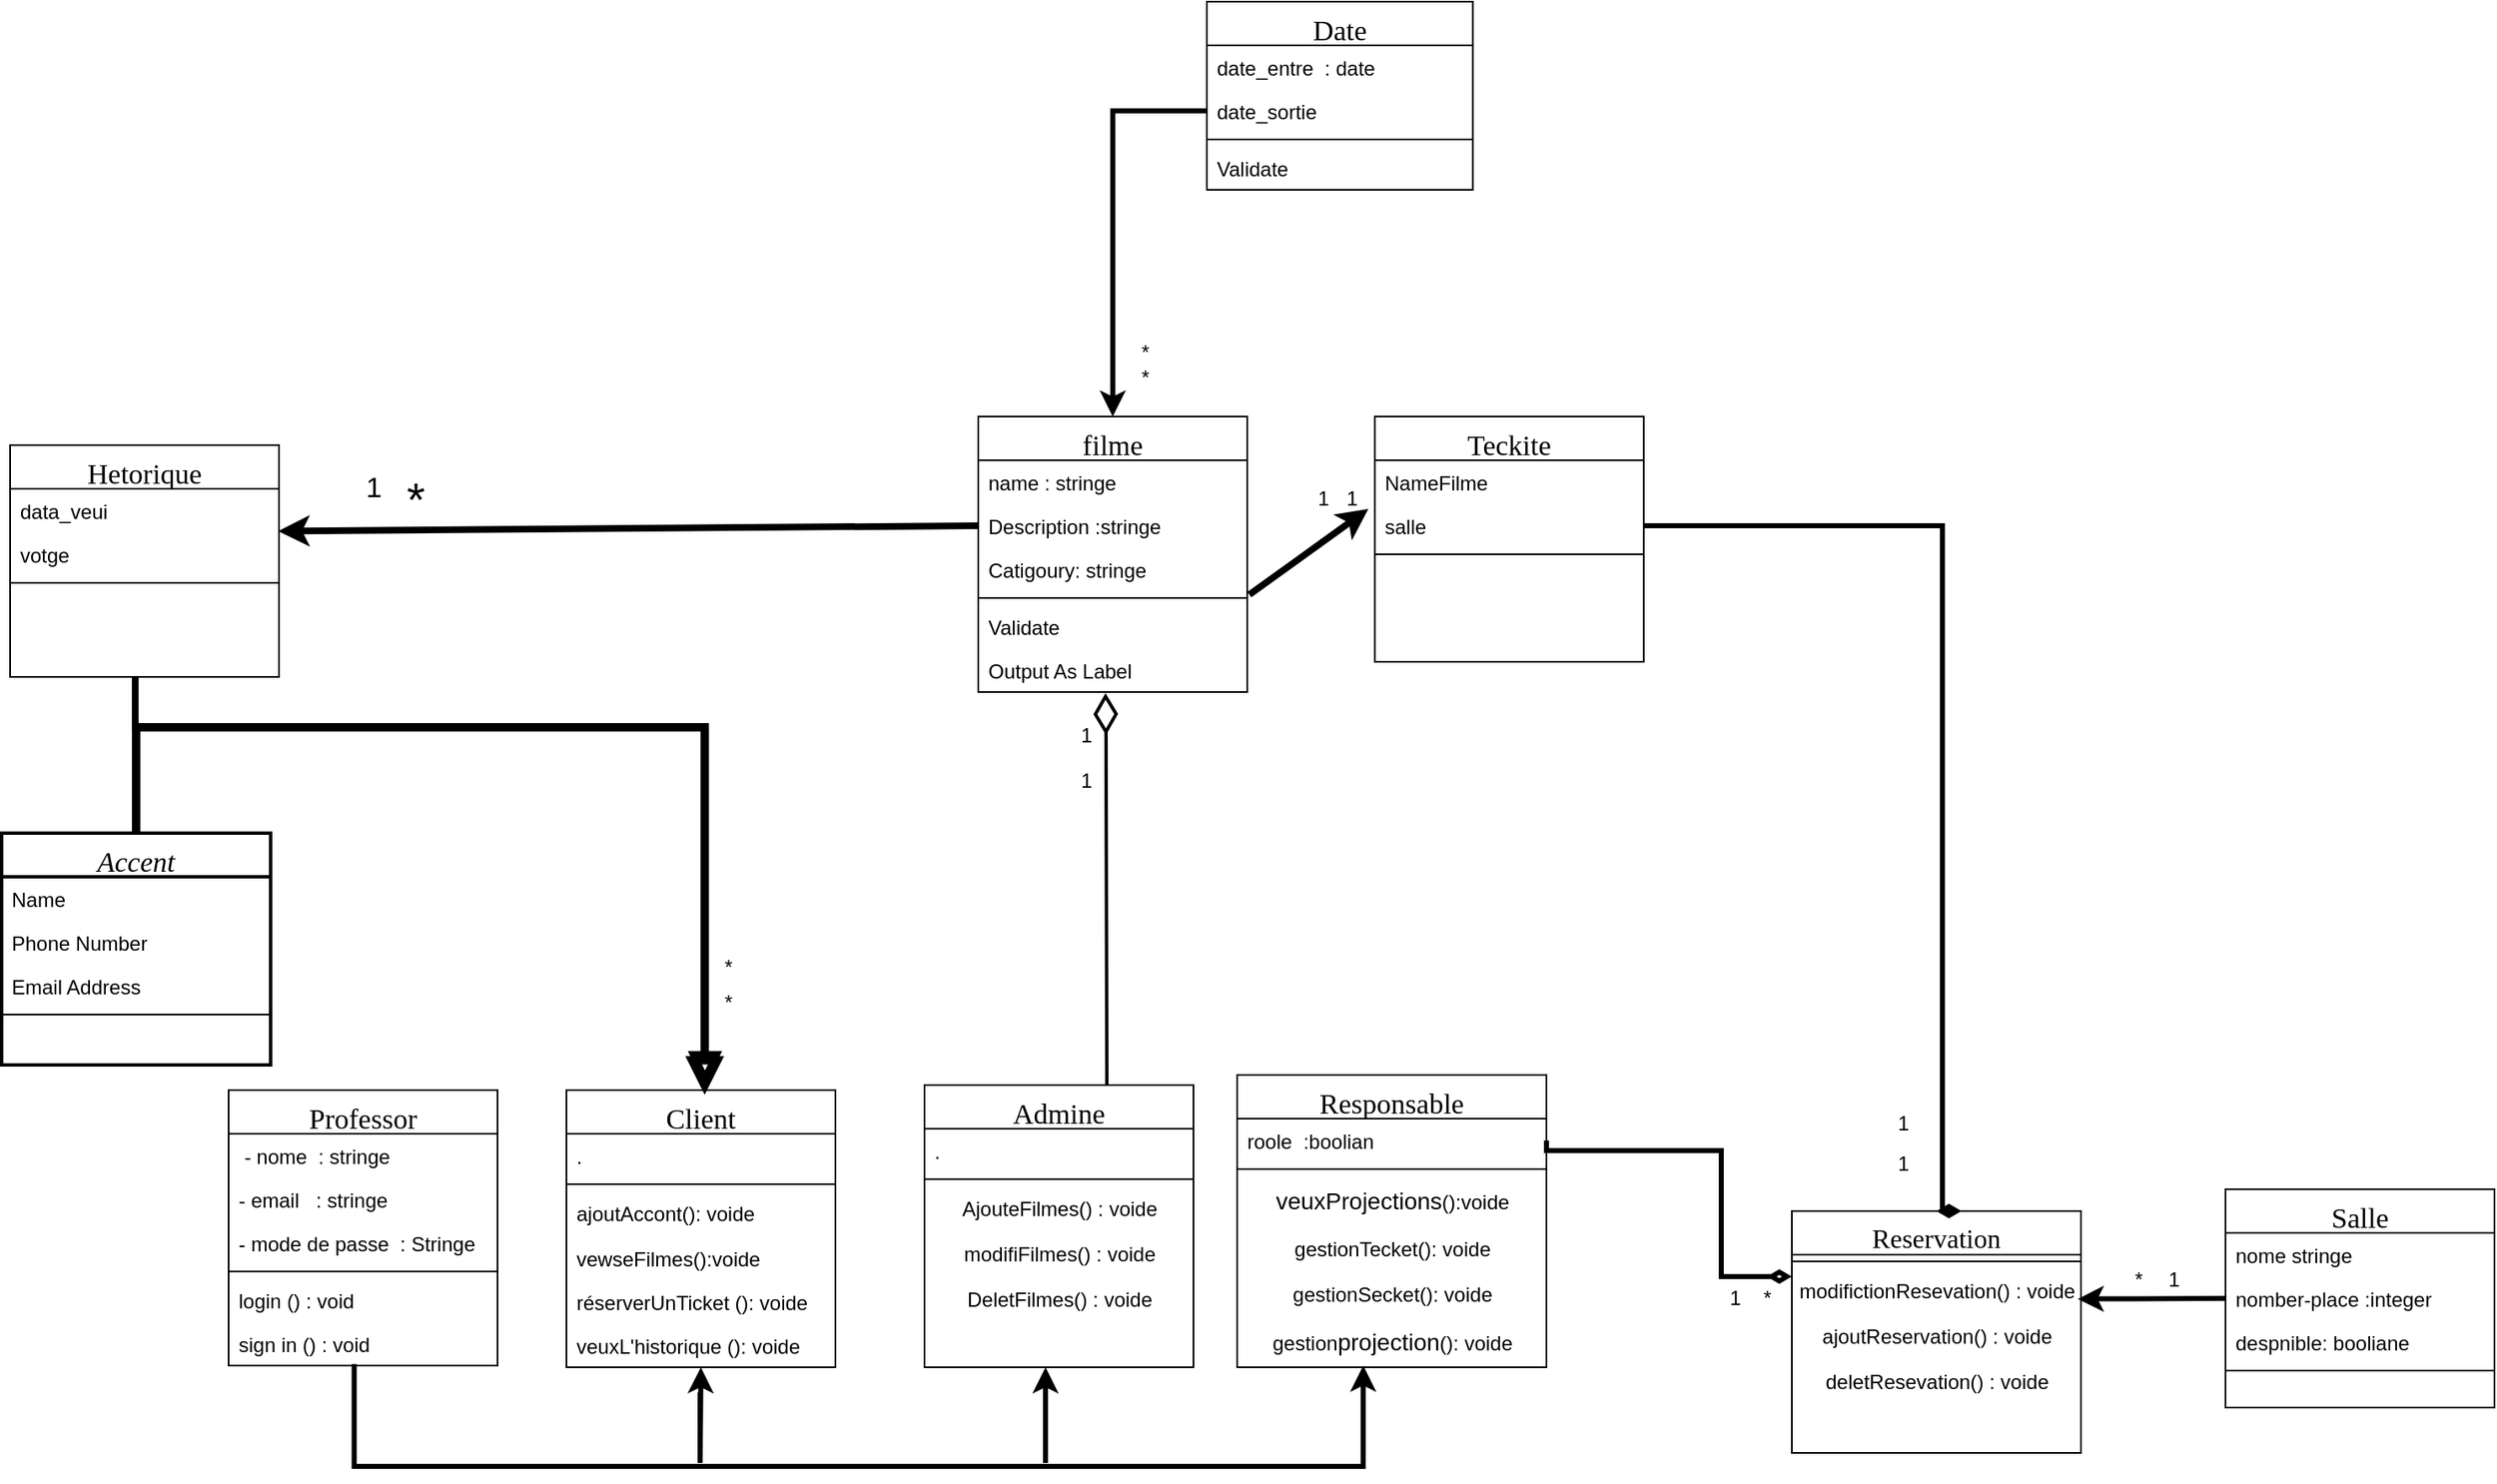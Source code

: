 <mxfile version="25.0.3">
  <diagram id="C5RBs43oDa-KdzZeNtuy" name="Page-1">
    <mxGraphModel dx="3096" dy="2443" grid="1" gridSize="3" guides="1" tooltips="1" connect="1" arrows="1" fold="1" page="1" pageScale="1" pageWidth="827" pageHeight="1169" math="0" shadow="0">
      <root>
        <mxCell id="WIyWlLk6GJQsqaUBKTNV-0" />
        <mxCell id="WIyWlLk6GJQsqaUBKTNV-1" parent="WIyWlLk6GJQsqaUBKTNV-0" />
        <mxCell id="zkfFHV4jXpPFQw0GAbJ--0" value="Accent" style="swimlane;fontStyle=2;align=center;verticalAlign=top;childLayout=stackLayout;horizontal=1;startSize=26;horizontalStack=0;resizeParent=1;resizeLast=0;collapsible=1;marginBottom=0;rounded=0;shadow=0;strokeWidth=2;fontSize=17;fontFamily=Verdana;" parent="WIyWlLk6GJQsqaUBKTNV-1" vertex="1">
          <mxGeometry x="-261" y="378" width="160" height="138" as="geometry">
            <mxRectangle x="230" y="140" width="160" height="26" as="alternateBounds" />
          </mxGeometry>
        </mxCell>
        <mxCell id="zkfFHV4jXpPFQw0GAbJ--1" value="Name" style="text;align=left;verticalAlign=top;spacingLeft=4;spacingRight=4;overflow=hidden;rotatable=0;points=[[0,0.5],[1,0.5]];portConstraint=eastwest;" parent="zkfFHV4jXpPFQw0GAbJ--0" vertex="1">
          <mxGeometry y="26" width="160" height="26" as="geometry" />
        </mxCell>
        <mxCell id="zkfFHV4jXpPFQw0GAbJ--2" value="Phone Number" style="text;align=left;verticalAlign=top;spacingLeft=4;spacingRight=4;overflow=hidden;rotatable=0;points=[[0,0.5],[1,0.5]];portConstraint=eastwest;rounded=0;shadow=0;html=0;" parent="zkfFHV4jXpPFQw0GAbJ--0" vertex="1">
          <mxGeometry y="52" width="160" height="26" as="geometry" />
        </mxCell>
        <mxCell id="zkfFHV4jXpPFQw0GAbJ--3" value="Email Address" style="text;align=left;verticalAlign=top;spacingLeft=4;spacingRight=4;overflow=hidden;rotatable=0;points=[[0,0.5],[1,0.5]];portConstraint=eastwest;rounded=0;shadow=0;html=0;" parent="zkfFHV4jXpPFQw0GAbJ--0" vertex="1">
          <mxGeometry y="78" width="160" height="26" as="geometry" />
        </mxCell>
        <mxCell id="zkfFHV4jXpPFQw0GAbJ--4" value="" style="line;html=1;strokeWidth=1;align=left;verticalAlign=middle;spacingTop=-1;spacingLeft=3;spacingRight=3;rotatable=0;labelPosition=right;points=[];portConstraint=eastwest;" parent="zkfFHV4jXpPFQw0GAbJ--0" vertex="1">
          <mxGeometry y="104" width="160" height="8" as="geometry" />
        </mxCell>
        <mxCell id="zkfFHV4jXpPFQw0GAbJ--13" value="Client" style="swimlane;fontStyle=0;align=center;verticalAlign=top;childLayout=stackLayout;horizontal=1;startSize=26;horizontalStack=0;resizeParent=1;resizeLast=0;collapsible=1;marginBottom=0;rounded=0;shadow=0;strokeWidth=1;fontSize=17;fontFamily=Verdana;" parent="WIyWlLk6GJQsqaUBKTNV-1" vertex="1">
          <mxGeometry x="75" y="531" width="160" height="165" as="geometry">
            <mxRectangle x="340" y="380" width="170" height="26" as="alternateBounds" />
          </mxGeometry>
        </mxCell>
        <mxCell id="zkfFHV4jXpPFQw0GAbJ--14" value="." style="text;align=left;verticalAlign=top;spacingLeft=4;spacingRight=4;overflow=hidden;rotatable=0;points=[[0,0.5],[1,0.5]];portConstraint=eastwest;" parent="zkfFHV4jXpPFQw0GAbJ--13" vertex="1">
          <mxGeometry y="26" width="160" height="26" as="geometry" />
        </mxCell>
        <mxCell id="zkfFHV4jXpPFQw0GAbJ--15" value="" style="line;html=1;strokeWidth=1;align=left;verticalAlign=middle;spacingTop=-1;spacingLeft=3;spacingRight=3;rotatable=0;labelPosition=right;points=[];portConstraint=eastwest;" parent="zkfFHV4jXpPFQw0GAbJ--13" vertex="1">
          <mxGeometry y="52" width="160" height="8" as="geometry" />
        </mxCell>
        <mxCell id="_gg3vjJ1lUtqIRKbhCWL-142" value="ajoutAccont(): voide" style="text;align=left;verticalAlign=top;spacingLeft=4;spacingRight=4;overflow=hidden;rotatable=0;points=[[0,0.5],[1,0.5]];portConstraint=eastwest;" vertex="1" parent="zkfFHV4jXpPFQw0GAbJ--13">
          <mxGeometry y="60" width="160" height="27" as="geometry" />
        </mxCell>
        <mxCell id="_gg3vjJ1lUtqIRKbhCWL-140" value="vewseFilmes():voide " style="text;align=left;verticalAlign=top;spacingLeft=4;spacingRight=4;overflow=hidden;rotatable=0;points=[[0,0.5],[1,0.5]];portConstraint=eastwest;" vertex="1" parent="zkfFHV4jXpPFQw0GAbJ--13">
          <mxGeometry y="87" width="160" height="26" as="geometry" />
        </mxCell>
        <mxCell id="_gg3vjJ1lUtqIRKbhCWL-141" value=" réserverUnTicket (): voide &#xa;" style="text;align=left;verticalAlign=top;spacingLeft=4;spacingRight=4;overflow=hidden;rotatable=0;points=[[0,0.5],[1,0.5]];portConstraint=eastwest;" vertex="1" parent="zkfFHV4jXpPFQw0GAbJ--13">
          <mxGeometry y="113" width="160" height="26" as="geometry" />
        </mxCell>
        <mxCell id="_gg3vjJ1lUtqIRKbhCWL-153" value="veuxL&#39;historique (): voide &#xa;" style="text;align=left;verticalAlign=top;spacingLeft=4;spacingRight=4;overflow=hidden;rotatable=0;points=[[0,0.5],[1,0.5]];portConstraint=eastwest;" vertex="1" parent="zkfFHV4jXpPFQw0GAbJ--13">
          <mxGeometry y="139" width="160" height="26" as="geometry" />
        </mxCell>
        <mxCell id="zkfFHV4jXpPFQw0GAbJ--16" value="" style="endArrow=block;endSize=10;endFill=0;shadow=0;strokeWidth=5;rounded=0;curved=0;edgeStyle=elbowEdgeStyle;elbow=vertical;exitX=0.5;exitY=0;exitDx=0;exitDy=0;fontSize=4;entryX=0.514;entryY=0.017;entryDx=0;entryDy=0;entryPerimeter=0;" parent="WIyWlLk6GJQsqaUBKTNV-1" source="zkfFHV4jXpPFQw0GAbJ--0" target="zkfFHV4jXpPFQw0GAbJ--13" edge="1">
          <mxGeometry width="160" relative="1" as="geometry">
            <mxPoint x="-183.0" y="515.584" as="sourcePoint" />
            <mxPoint x="159" y="528" as="targetPoint" />
            <Array as="points">
              <mxPoint x="-8.16" y="315" />
            </Array>
          </mxGeometry>
        </mxCell>
        <mxCell id="zkfFHV4jXpPFQw0GAbJ--17" value="filme" style="swimlane;fontStyle=0;align=center;verticalAlign=top;childLayout=stackLayout;horizontal=1;startSize=26;horizontalStack=0;resizeParent=1;resizeLast=0;collapsible=1;marginBottom=0;rounded=0;shadow=0;strokeWidth=1;fontSize=17;fontFamily=Verdana;" parent="WIyWlLk6GJQsqaUBKTNV-1" vertex="1">
          <mxGeometry x="320" y="130" width="160" height="164" as="geometry">
            <mxRectangle x="550" y="140" width="160" height="26" as="alternateBounds" />
          </mxGeometry>
        </mxCell>
        <mxCell id="zkfFHV4jXpPFQw0GAbJ--18" value="name : stringe" style="text;align=left;verticalAlign=top;spacingLeft=4;spacingRight=4;overflow=hidden;rotatable=0;points=[[0,0.5],[1,0.5]];portConstraint=eastwest;" parent="zkfFHV4jXpPFQw0GAbJ--17" vertex="1">
          <mxGeometry y="26" width="160" height="26" as="geometry" />
        </mxCell>
        <mxCell id="zkfFHV4jXpPFQw0GAbJ--19" value="Description :stringe " style="text;align=left;verticalAlign=top;spacingLeft=4;spacingRight=4;overflow=hidden;rotatable=0;points=[[0,0.5],[1,0.5]];portConstraint=eastwest;rounded=0;shadow=0;html=0;" parent="zkfFHV4jXpPFQw0GAbJ--17" vertex="1">
          <mxGeometry y="52" width="160" height="26" as="geometry" />
        </mxCell>
        <mxCell id="zkfFHV4jXpPFQw0GAbJ--20" value="Catigoury: stringe" style="text;align=left;verticalAlign=top;spacingLeft=4;spacingRight=4;overflow=hidden;rotatable=0;points=[[0,0.5],[1,0.5]];portConstraint=eastwest;rounded=0;shadow=0;html=0;" parent="zkfFHV4jXpPFQw0GAbJ--17" vertex="1">
          <mxGeometry y="78" width="160" height="26" as="geometry" />
        </mxCell>
        <mxCell id="zkfFHV4jXpPFQw0GAbJ--23" value="" style="line;html=1;strokeWidth=1;align=left;verticalAlign=middle;spacingTop=-1;spacingLeft=3;spacingRight=3;rotatable=0;labelPosition=right;points=[];portConstraint=eastwest;" parent="zkfFHV4jXpPFQw0GAbJ--17" vertex="1">
          <mxGeometry y="104" width="160" height="8" as="geometry" />
        </mxCell>
        <mxCell id="zkfFHV4jXpPFQw0GAbJ--24" value="Validate" style="text;align=left;verticalAlign=top;spacingLeft=4;spacingRight=4;overflow=hidden;rotatable=0;points=[[0,0.5],[1,0.5]];portConstraint=eastwest;" parent="zkfFHV4jXpPFQw0GAbJ--17" vertex="1">
          <mxGeometry y="112" width="160" height="26" as="geometry" />
        </mxCell>
        <mxCell id="zkfFHV4jXpPFQw0GAbJ--25" value="Output As Label" style="text;align=left;verticalAlign=top;spacingLeft=4;spacingRight=4;overflow=hidden;rotatable=0;points=[[0,0.5],[1,0.5]];portConstraint=eastwest;" parent="zkfFHV4jXpPFQw0GAbJ--17" vertex="1">
          <mxGeometry y="138" width="160" height="26" as="geometry" />
        </mxCell>
        <mxCell id="_gg3vjJ1lUtqIRKbhCWL-2" value="Professor" style="swimlane;fontStyle=0;align=center;verticalAlign=top;childLayout=stackLayout;horizontal=1;startSize=26;horizontalStack=0;resizeParent=1;resizeLast=0;collapsible=1;marginBottom=0;rounded=0;shadow=0;strokeWidth=1;fontSize=17;fontFamily=Verdana;" vertex="1" parent="WIyWlLk6GJQsqaUBKTNV-1">
          <mxGeometry x="-126" y="531" width="160" height="164" as="geometry">
            <mxRectangle x="340" y="380" width="170" height="26" as="alternateBounds" />
          </mxGeometry>
        </mxCell>
        <mxCell id="_gg3vjJ1lUtqIRKbhCWL-130" value=" - nome  : stringe" style="text;align=left;verticalAlign=top;spacingLeft=4;spacingRight=4;overflow=hidden;rotatable=0;points=[[0,0.5],[1,0.5]];portConstraint=eastwest;" vertex="1" parent="_gg3vjJ1lUtqIRKbhCWL-2">
          <mxGeometry y="26" width="160" height="26" as="geometry" />
        </mxCell>
        <mxCell id="_gg3vjJ1lUtqIRKbhCWL-129" value="- email   : stringe" style="text;align=left;verticalAlign=top;spacingLeft=4;spacingRight=4;overflow=hidden;rotatable=0;points=[[0,0.5],[1,0.5]];portConstraint=eastwest;" vertex="1" parent="_gg3vjJ1lUtqIRKbhCWL-2">
          <mxGeometry y="52" width="160" height="26" as="geometry" />
        </mxCell>
        <mxCell id="_gg3vjJ1lUtqIRKbhCWL-131" value="- mode de passe  : Stringe" style="text;align=left;verticalAlign=top;spacingLeft=4;spacingRight=4;overflow=hidden;rotatable=0;points=[[0,0.5],[1,0.5]];portConstraint=eastwest;" vertex="1" parent="_gg3vjJ1lUtqIRKbhCWL-2">
          <mxGeometry y="78" width="160" height="26" as="geometry" />
        </mxCell>
        <mxCell id="_gg3vjJ1lUtqIRKbhCWL-4" value="" style="line;html=1;strokeWidth=1;align=left;verticalAlign=middle;spacingTop=-1;spacingLeft=3;spacingRight=3;rotatable=0;labelPosition=right;points=[];portConstraint=eastwest;" vertex="1" parent="_gg3vjJ1lUtqIRKbhCWL-2">
          <mxGeometry y="104" width="160" height="8" as="geometry" />
        </mxCell>
        <mxCell id="_gg3vjJ1lUtqIRKbhCWL-132" value="login () : void&#xa;" style="text;align=left;verticalAlign=top;spacingLeft=4;spacingRight=4;overflow=hidden;rotatable=0;points=[[0,0.5],[1,0.5]];portConstraint=eastwest;" vertex="1" parent="_gg3vjJ1lUtqIRKbhCWL-2">
          <mxGeometry y="112" width="160" height="26" as="geometry" />
        </mxCell>
        <mxCell id="_gg3vjJ1lUtqIRKbhCWL-133" value="sign in () : void&#xa;" style="text;align=left;verticalAlign=top;spacingLeft=4;spacingRight=4;overflow=hidden;rotatable=0;points=[[0,0.5],[1,0.5]];portConstraint=eastwest;" vertex="1" parent="_gg3vjJ1lUtqIRKbhCWL-2">
          <mxGeometry y="138" width="160" height="26" as="geometry" />
        </mxCell>
        <mxCell id="_gg3vjJ1lUtqIRKbhCWL-5" value="" style="endArrow=classic;html=1;rounded=0;edgeStyle=elbowEdgeStyle;elbow=vertical;strokeWidth=3;entryX=0.5;entryY=1;entryDx=0;entryDy=0;" edge="1" parent="WIyWlLk6GJQsqaUBKTNV-1" target="zkfFHV4jXpPFQw0GAbJ--13">
          <mxGeometry width="50" height="50" relative="1" as="geometry">
            <mxPoint x="154.5" y="711" as="sourcePoint" />
            <mxPoint x="156" y="708" as="targetPoint" />
            <Array as="points">
              <mxPoint x="156" y="753" />
            </Array>
          </mxGeometry>
        </mxCell>
        <mxCell id="_gg3vjJ1lUtqIRKbhCWL-7" value="" style="endArrow=classic;html=1;rounded=0;edgeStyle=elbowEdgeStyle;elbow=vertical;strokeWidth=3;exitX=0.467;exitY=0.964;exitDx=0;exitDy=0;exitPerimeter=0;" edge="1" parent="WIyWlLk6GJQsqaUBKTNV-1" source="_gg3vjJ1lUtqIRKbhCWL-133">
          <mxGeometry width="50" height="50" relative="1" as="geometry">
            <mxPoint x="-51" y="699" as="sourcePoint" />
            <mxPoint x="549" y="695" as="targetPoint" />
            <Array as="points">
              <mxPoint x="-41" y="755" />
            </Array>
          </mxGeometry>
        </mxCell>
        <mxCell id="_gg3vjJ1lUtqIRKbhCWL-8" value="Admine" style="swimlane;fontStyle=0;align=center;verticalAlign=top;childLayout=stackLayout;horizontal=1;startSize=26;horizontalStack=0;resizeParent=1;resizeLast=0;collapsible=1;marginBottom=0;rounded=0;shadow=0;strokeWidth=1;fontFamily=Verdana;fontSize=17;" vertex="1" parent="WIyWlLk6GJQsqaUBKTNV-1">
          <mxGeometry x="288" y="528" width="160" height="168" as="geometry">
            <mxRectangle x="340" y="380" width="170" height="26" as="alternateBounds" />
          </mxGeometry>
        </mxCell>
        <mxCell id="_gg3vjJ1lUtqIRKbhCWL-9" value="." style="text;align=left;verticalAlign=top;spacingLeft=4;spacingRight=4;overflow=hidden;rotatable=0;points=[[0,0.5],[1,0.5]];portConstraint=eastwest;" vertex="1" parent="_gg3vjJ1lUtqIRKbhCWL-8">
          <mxGeometry y="26" width="160" height="26" as="geometry" />
        </mxCell>
        <mxCell id="_gg3vjJ1lUtqIRKbhCWL-10" value="" style="line;html=1;strokeWidth=1;align=left;verticalAlign=middle;spacingTop=-1;spacingLeft=3;spacingRight=3;rotatable=0;labelPosition=right;points=[];portConstraint=eastwest;" vertex="1" parent="_gg3vjJ1lUtqIRKbhCWL-8">
          <mxGeometry y="52" width="160" height="8" as="geometry" />
        </mxCell>
        <mxCell id="_gg3vjJ1lUtqIRKbhCWL-151" value="AjouteFilmes() : voide" style="text;html=1;align=center;verticalAlign=middle;resizable=0;points=[];autosize=1;strokeColor=none;fillColor=none;" vertex="1" parent="_gg3vjJ1lUtqIRKbhCWL-8">
          <mxGeometry y="60" width="160" height="27" as="geometry" />
        </mxCell>
        <mxCell id="_gg3vjJ1lUtqIRKbhCWL-152" value="modifiFilmes() : voide" style="text;html=1;align=center;verticalAlign=middle;resizable=0;points=[];autosize=1;strokeColor=none;fillColor=none;" vertex="1" parent="_gg3vjJ1lUtqIRKbhCWL-8">
          <mxGeometry y="87" width="160" height="27" as="geometry" />
        </mxCell>
        <mxCell id="_gg3vjJ1lUtqIRKbhCWL-150" value="DeletFilmes() : voide" style="text;html=1;align=center;verticalAlign=middle;resizable=0;points=[];autosize=1;strokeColor=none;fillColor=none;" vertex="1" parent="_gg3vjJ1lUtqIRKbhCWL-8">
          <mxGeometry y="114" width="160" height="27" as="geometry" />
        </mxCell>
        <mxCell id="_gg3vjJ1lUtqIRKbhCWL-11" value="" style="endArrow=classic;html=1;rounded=0;strokeWidth=3;" edge="1" parent="WIyWlLk6GJQsqaUBKTNV-1">
          <mxGeometry width="50" height="50" relative="1" as="geometry">
            <mxPoint x="360" y="753" as="sourcePoint" />
            <mxPoint x="360" y="696" as="targetPoint" />
          </mxGeometry>
        </mxCell>
        <mxCell id="_gg3vjJ1lUtqIRKbhCWL-12" value="Responsable" style="swimlane;fontStyle=0;align=center;verticalAlign=top;childLayout=stackLayout;horizontal=1;startSize=26;horizontalStack=0;resizeParent=1;resizeLast=0;collapsible=1;marginBottom=0;rounded=0;shadow=0;strokeWidth=1;fontSize=17;fontFamily=Verdana;" vertex="1" parent="WIyWlLk6GJQsqaUBKTNV-1">
          <mxGeometry x="474" y="522" width="184" height="174" as="geometry">
            <mxRectangle x="340" y="380" width="170" height="26" as="alternateBounds" />
          </mxGeometry>
        </mxCell>
        <mxCell id="_gg3vjJ1lUtqIRKbhCWL-13" value="roole  :boolian" style="text;align=left;verticalAlign=top;spacingLeft=4;spacingRight=4;overflow=hidden;rotatable=0;points=[[0,0.5],[1,0.5]];portConstraint=eastwest;" vertex="1" parent="_gg3vjJ1lUtqIRKbhCWL-12">
          <mxGeometry y="26" width="184" height="26" as="geometry" />
        </mxCell>
        <mxCell id="_gg3vjJ1lUtqIRKbhCWL-14" value="" style="line;html=1;strokeWidth=1;align=left;verticalAlign=middle;spacingTop=-1;spacingLeft=3;spacingRight=3;rotatable=0;labelPosition=right;points=[];portConstraint=eastwest;" vertex="1" parent="_gg3vjJ1lUtqIRKbhCWL-12">
          <mxGeometry y="52" width="184" height="8" as="geometry" />
        </mxCell>
        <mxCell id="_gg3vjJ1lUtqIRKbhCWL-154" value="&lt;span style=&quot;font-family: &amp;quot;Nunito Sans&amp;quot;, sans-serif; font-size: 14px; white-space: pre-wrap; background-color: rgb(255, 255, 255);&quot;&gt;veux&lt;/span&gt;&lt;span style=&quot;font-family: &amp;quot;Nunito Sans&amp;quot;, sans-serif; font-size: 14px; white-space: pre-wrap; background-color: rgb(255, 255, 255);&quot;&gt;Projections&lt;/span&gt;():voide" style="text;html=1;align=center;verticalAlign=middle;resizable=0;points=[];autosize=1;strokeColor=none;fillColor=none;" vertex="1" parent="_gg3vjJ1lUtqIRKbhCWL-12">
          <mxGeometry y="60" width="184" height="30" as="geometry" />
        </mxCell>
        <mxCell id="_gg3vjJ1lUtqIRKbhCWL-147" value="gestionTecket(): voide" style="text;html=1;align=center;verticalAlign=middle;resizable=0;points=[];autosize=1;strokeColor=none;fillColor=none;" vertex="1" parent="_gg3vjJ1lUtqIRKbhCWL-12">
          <mxGeometry y="90" width="184" height="27" as="geometry" />
        </mxCell>
        <mxCell id="_gg3vjJ1lUtqIRKbhCWL-149" value="gestionSecket(): voide" style="text;html=1;align=center;verticalAlign=middle;resizable=0;points=[];autosize=1;strokeColor=none;fillColor=none;" vertex="1" parent="_gg3vjJ1lUtqIRKbhCWL-12">
          <mxGeometry y="117" width="184" height="27" as="geometry" />
        </mxCell>
        <mxCell id="_gg3vjJ1lUtqIRKbhCWL-156" value="gestion&lt;span style=&quot;font-family: &amp;quot;Nunito Sans&amp;quot;, sans-serif; font-size: 14px; text-align: start; white-space: pre-wrap; background-color: rgb(255, 255, 255);&quot;&gt;projection&lt;/span&gt;(): voide" style="text;html=1;align=center;verticalAlign=middle;resizable=0;points=[];autosize=1;strokeColor=none;fillColor=none;" vertex="1" parent="_gg3vjJ1lUtqIRKbhCWL-12">
          <mxGeometry y="144" width="184" height="30" as="geometry" />
        </mxCell>
        <mxCell id="_gg3vjJ1lUtqIRKbhCWL-15" value="Reservation" style="swimlane;fontStyle=0;align=center;verticalAlign=top;childLayout=stackLayout;horizontal=1;startSize=26;horizontalStack=0;resizeParent=1;resizeLast=0;collapsible=1;marginBottom=0;rounded=0;shadow=0;strokeWidth=1;fontSize=16;fontFamily=Verdana;" vertex="1" parent="WIyWlLk6GJQsqaUBKTNV-1">
          <mxGeometry x="804" y="603" width="172" height="144" as="geometry">
            <mxRectangle x="550" y="140" width="160" height="26" as="alternateBounds" />
          </mxGeometry>
        </mxCell>
        <mxCell id="_gg3vjJ1lUtqIRKbhCWL-21" value="" style="line;html=1;strokeWidth=1;align=left;verticalAlign=middle;spacingTop=-1;spacingLeft=3;spacingRight=3;rotatable=0;labelPosition=right;points=[];portConstraint=eastwest;" vertex="1" parent="_gg3vjJ1lUtqIRKbhCWL-15">
          <mxGeometry y="26" width="172" height="8" as="geometry" />
        </mxCell>
        <mxCell id="_gg3vjJ1lUtqIRKbhCWL-144" value="modifictionResevation() : voide" style="text;html=1;align=center;verticalAlign=middle;resizable=0;points=[];autosize=1;strokeColor=none;fillColor=none;" vertex="1" parent="_gg3vjJ1lUtqIRKbhCWL-15">
          <mxGeometry y="34" width="172" height="27" as="geometry" />
        </mxCell>
        <mxCell id="_gg3vjJ1lUtqIRKbhCWL-145" value="ajoutReservation() : voide" style="text;html=1;align=center;verticalAlign=middle;resizable=0;points=[];autosize=1;strokeColor=none;fillColor=none;" vertex="1" parent="_gg3vjJ1lUtqIRKbhCWL-15">
          <mxGeometry y="61" width="172" height="27" as="geometry" />
        </mxCell>
        <mxCell id="_gg3vjJ1lUtqIRKbhCWL-146" value="deletResevation() : voide" style="text;html=1;align=center;verticalAlign=middle;resizable=0;points=[];autosize=1;strokeColor=none;fillColor=none;" vertex="1" parent="_gg3vjJ1lUtqIRKbhCWL-15">
          <mxGeometry y="88" width="172" height="27" as="geometry" />
        </mxCell>
        <mxCell id="_gg3vjJ1lUtqIRKbhCWL-83" value="Teckite" style="swimlane;fontStyle=0;align=center;verticalAlign=top;childLayout=stackLayout;horizontal=1;startSize=26;horizontalStack=0;resizeParent=1;resizeLast=0;collapsible=1;marginBottom=0;rounded=0;shadow=0;strokeWidth=1;fontSize=17;fontFamily=Verdana;" vertex="1" parent="WIyWlLk6GJQsqaUBKTNV-1">
          <mxGeometry x="555.89" y="130" width="160" height="146" as="geometry">
            <mxRectangle x="550" y="140" width="160" height="26" as="alternateBounds" />
          </mxGeometry>
        </mxCell>
        <mxCell id="_gg3vjJ1lUtqIRKbhCWL-84" value="NameFilme" style="text;align=left;verticalAlign=top;spacingLeft=4;spacingRight=4;overflow=hidden;rotatable=0;points=[[0,0.5],[1,0.5]];portConstraint=eastwest;" vertex="1" parent="_gg3vjJ1lUtqIRKbhCWL-83">
          <mxGeometry y="26" width="160" height="26" as="geometry" />
        </mxCell>
        <mxCell id="_gg3vjJ1lUtqIRKbhCWL-87" value="salle" style="text;align=left;verticalAlign=top;spacingLeft=4;spacingRight=4;overflow=hidden;rotatable=0;points=[[0,0.5],[1,0.5]];portConstraint=eastwest;rounded=0;shadow=0;html=0;" vertex="1" parent="_gg3vjJ1lUtqIRKbhCWL-83">
          <mxGeometry y="52" width="160" height="26" as="geometry" />
        </mxCell>
        <mxCell id="_gg3vjJ1lUtqIRKbhCWL-89" value="" style="line;html=1;strokeWidth=1;align=left;verticalAlign=middle;spacingTop=-1;spacingLeft=3;spacingRight=3;rotatable=0;labelPosition=right;points=[];portConstraint=eastwest;" vertex="1" parent="_gg3vjJ1lUtqIRKbhCWL-83">
          <mxGeometry y="78" width="160" height="8" as="geometry" />
        </mxCell>
        <mxCell id="_gg3vjJ1lUtqIRKbhCWL-94" value="Date" style="swimlane;fontStyle=0;align=center;verticalAlign=top;childLayout=stackLayout;horizontal=1;startSize=26;horizontalStack=0;resizeParent=1;resizeLast=0;collapsible=1;marginBottom=0;rounded=0;shadow=0;strokeWidth=1;fontSize=17;fontFamily=Verdana;" vertex="1" parent="WIyWlLk6GJQsqaUBKTNV-1">
          <mxGeometry x="456" y="-117" width="158.22" height="112" as="geometry">
            <mxRectangle x="550" y="140" width="160" height="26" as="alternateBounds" />
          </mxGeometry>
        </mxCell>
        <mxCell id="_gg3vjJ1lUtqIRKbhCWL-95" value="date_entre  : date " style="text;align=left;verticalAlign=top;spacingLeft=4;spacingRight=4;overflow=hidden;rotatable=0;points=[[0,0.5],[1,0.5]];portConstraint=eastwest;" vertex="1" parent="_gg3vjJ1lUtqIRKbhCWL-94">
          <mxGeometry y="26" width="158.22" height="26" as="geometry" />
        </mxCell>
        <mxCell id="_gg3vjJ1lUtqIRKbhCWL-96" value="date_sortie" style="text;align=left;verticalAlign=top;spacingLeft=4;spacingRight=4;overflow=hidden;rotatable=0;points=[[0,0.5],[1,0.5]];portConstraint=eastwest;rounded=0;shadow=0;html=0;" vertex="1" parent="_gg3vjJ1lUtqIRKbhCWL-94">
          <mxGeometry y="52" width="158.22" height="26" as="geometry" />
        </mxCell>
        <mxCell id="_gg3vjJ1lUtqIRKbhCWL-100" value="" style="line;html=1;strokeWidth=1;align=left;verticalAlign=middle;spacingTop=-1;spacingLeft=3;spacingRight=3;rotatable=0;labelPosition=right;points=[];portConstraint=eastwest;" vertex="1" parent="_gg3vjJ1lUtqIRKbhCWL-94">
          <mxGeometry y="78" width="158.22" height="8" as="geometry" />
        </mxCell>
        <mxCell id="_gg3vjJ1lUtqIRKbhCWL-101" value="Validate" style="text;align=left;verticalAlign=top;spacingLeft=4;spacingRight=4;overflow=hidden;rotatable=0;points=[[0,0.5],[1,0.5]];portConstraint=eastwest;" vertex="1" parent="_gg3vjJ1lUtqIRKbhCWL-94">
          <mxGeometry y="86" width="158.22" height="26" as="geometry" />
        </mxCell>
        <mxCell id="_gg3vjJ1lUtqIRKbhCWL-104" value="" style="endArrow=classic;html=1;rounded=0;edgeStyle=orthogonalEdgeStyle;entryX=0.5;entryY=0;entryDx=0;entryDy=0;exitX=0;exitY=0.5;exitDx=0;exitDy=0;strokeWidth=3;" edge="1" parent="WIyWlLk6GJQsqaUBKTNV-1" source="_gg3vjJ1lUtqIRKbhCWL-96" target="zkfFHV4jXpPFQw0GAbJ--17">
          <mxGeometry width="50" height="50" relative="1" as="geometry">
            <mxPoint x="435.78" y="-69" as="sourcePoint" />
            <mxPoint x="400" y="-30" as="targetPoint" />
          </mxGeometry>
        </mxCell>
        <mxCell id="_gg3vjJ1lUtqIRKbhCWL-107" value="Salle" style="swimlane;fontStyle=0;align=center;verticalAlign=top;childLayout=stackLayout;horizontal=1;startSize=26;horizontalStack=0;resizeParent=1;resizeLast=0;collapsible=1;marginBottom=0;rounded=0;shadow=0;strokeWidth=1;fontSize=17;fontFamily=Verdana;" vertex="1" parent="WIyWlLk6GJQsqaUBKTNV-1">
          <mxGeometry x="1062" y="590" width="160" height="130" as="geometry">
            <mxRectangle x="550" y="140" width="160" height="26" as="alternateBounds" />
          </mxGeometry>
        </mxCell>
        <mxCell id="_gg3vjJ1lUtqIRKbhCWL-108" value="nome stringe" style="text;align=left;verticalAlign=top;spacingLeft=4;spacingRight=4;overflow=hidden;rotatable=0;points=[[0,0.5],[1,0.5]];portConstraint=eastwest;" vertex="1" parent="_gg3vjJ1lUtqIRKbhCWL-107">
          <mxGeometry y="26" width="160" height="26" as="geometry" />
        </mxCell>
        <mxCell id="_gg3vjJ1lUtqIRKbhCWL-109" value="nomber-place :integer" style="text;align=left;verticalAlign=top;spacingLeft=4;spacingRight=4;overflow=hidden;rotatable=0;points=[[0,0.5],[1,0.5]];portConstraint=eastwest;rounded=0;shadow=0;html=0;" vertex="1" parent="_gg3vjJ1lUtqIRKbhCWL-107">
          <mxGeometry y="52" width="160" height="26" as="geometry" />
        </mxCell>
        <mxCell id="_gg3vjJ1lUtqIRKbhCWL-112" value="despnible: booliane" style="text;align=left;verticalAlign=top;spacingLeft=4;spacingRight=4;overflow=hidden;rotatable=0;points=[[0,0.5],[1,0.5]];portConstraint=eastwest;rounded=0;shadow=0;html=0;" vertex="1" parent="_gg3vjJ1lUtqIRKbhCWL-107">
          <mxGeometry y="78" width="160" height="26" as="geometry" />
        </mxCell>
        <mxCell id="_gg3vjJ1lUtqIRKbhCWL-113" value="" style="line;html=1;strokeWidth=1;align=left;verticalAlign=middle;spacingTop=-1;spacingLeft=3;spacingRight=3;rotatable=0;labelPosition=right;points=[];portConstraint=eastwest;" vertex="1" parent="_gg3vjJ1lUtqIRKbhCWL-107">
          <mxGeometry y="104" width="160" height="8" as="geometry" />
        </mxCell>
        <mxCell id="_gg3vjJ1lUtqIRKbhCWL-116" value="" style="endArrow=classic;html=1;rounded=0;exitX=0;exitY=0.5;exitDx=0;exitDy=0;strokeWidth=3;entryX=0.989;entryY=0.679;entryDx=0;entryDy=0;entryPerimeter=0;" edge="1" parent="WIyWlLk6GJQsqaUBKTNV-1" source="_gg3vjJ1lUtqIRKbhCWL-109" target="_gg3vjJ1lUtqIRKbhCWL-144">
          <mxGeometry width="50" height="50" relative="1" as="geometry">
            <mxPoint x="460" y="440" as="sourcePoint" />
            <mxPoint x="961.12" y="631.912" as="targetPoint" />
          </mxGeometry>
        </mxCell>
        <mxCell id="_gg3vjJ1lUtqIRKbhCWL-117" value="" style="endArrow=diamondThin;html=1;rounded=0;edgeStyle=elbowEdgeStyle;exitX=1;exitY=0.5;exitDx=0;exitDy=0;strokeWidth=3;endFill=1;entryX=0.5;entryY=0;entryDx=0;entryDy=0;" edge="1" parent="WIyWlLk6GJQsqaUBKTNV-1" source="_gg3vjJ1lUtqIRKbhCWL-87" target="_gg3vjJ1lUtqIRKbhCWL-15">
          <mxGeometry width="50" height="50" relative="1" as="geometry">
            <mxPoint x="729.0" y="104.998" as="sourcePoint" />
            <mxPoint x="900" y="594" as="targetPoint" />
            <Array as="points">
              <mxPoint x="893.59" y="326.77" />
            </Array>
          </mxGeometry>
        </mxCell>
        <mxCell id="_gg3vjJ1lUtqIRKbhCWL-119" value="" style="endArrow=diamondThin;html=1;rounded=0;entryX=0;entryY=0.5;entryDx=0;entryDy=0;strokeWidth=3;endFill=0;edgeStyle=orthogonalEdgeStyle;exitX=1;exitY=0.5;exitDx=0;exitDy=0;" edge="1" parent="WIyWlLk6GJQsqaUBKTNV-1" source="_gg3vjJ1lUtqIRKbhCWL-13">
          <mxGeometry width="50" height="50" relative="1" as="geometry">
            <mxPoint x="610" y="570" as="sourcePoint" />
            <mxPoint x="804.0" y="642.0" as="targetPoint" />
            <Array as="points">
              <mxPoint x="658" y="567" />
              <mxPoint x="762" y="567" />
              <mxPoint x="762" y="642" />
            </Array>
          </mxGeometry>
        </mxCell>
        <mxCell id="_gg3vjJ1lUtqIRKbhCWL-120" value="" style="endArrow=diamondThin;html=1;rounded=0;exitX=0.678;exitY=-0.001;exitDx=0;exitDy=0;entryX=0.473;entryY=1.026;entryDx=0;entryDy=0;entryPerimeter=0;endFill=0;strokeWidth=2;jumpSize=17;endSize=19;exitPerimeter=0;" edge="1" parent="WIyWlLk6GJQsqaUBKTNV-1" source="_gg3vjJ1lUtqIRKbhCWL-8" target="zkfFHV4jXpPFQw0GAbJ--25">
          <mxGeometry width="50" height="50" relative="1" as="geometry">
            <mxPoint x="610" y="510" as="sourcePoint" />
            <mxPoint x="610" y="357" as="targetPoint" />
            <Array as="points">
              <mxPoint x="396" y="321" />
            </Array>
          </mxGeometry>
        </mxCell>
        <mxCell id="_gg3vjJ1lUtqIRKbhCWL-121" value="Hetorique" style="swimlane;fontStyle=0;align=center;verticalAlign=top;childLayout=stackLayout;horizontal=1;startSize=26;horizontalStack=0;resizeParent=1;resizeLast=0;collapsible=1;marginBottom=0;rounded=0;shadow=0;strokeWidth=1;fontFamily=Verdana;fontSize=17;" vertex="1" parent="WIyWlLk6GJQsqaUBKTNV-1">
          <mxGeometry x="-256" y="147" width="160" height="138" as="geometry">
            <mxRectangle x="130" y="380" width="160" height="26" as="alternateBounds" />
          </mxGeometry>
        </mxCell>
        <mxCell id="_gg3vjJ1lUtqIRKbhCWL-122" value="data_veui" style="text;align=left;verticalAlign=top;spacingLeft=4;spacingRight=4;overflow=hidden;rotatable=0;points=[[0,0.5],[1,0.5]];portConstraint=eastwest;" vertex="1" parent="_gg3vjJ1lUtqIRKbhCWL-121">
          <mxGeometry y="26" width="160" height="26" as="geometry" />
        </mxCell>
        <mxCell id="_gg3vjJ1lUtqIRKbhCWL-123" value="votge " style="text;align=left;verticalAlign=top;spacingLeft=4;spacingRight=4;overflow=hidden;rotatable=0;points=[[0,0.5],[1,0.5]];portConstraint=eastwest;rounded=0;shadow=0;html=0;" vertex="1" parent="_gg3vjJ1lUtqIRKbhCWL-121">
          <mxGeometry y="52" width="160" height="26" as="geometry" />
        </mxCell>
        <mxCell id="_gg3vjJ1lUtqIRKbhCWL-124" value="" style="line;html=1;strokeWidth=1;align=left;verticalAlign=middle;spacingTop=-1;spacingLeft=3;spacingRight=3;rotatable=0;labelPosition=right;points=[];portConstraint=eastwest;" vertex="1" parent="_gg3vjJ1lUtqIRKbhCWL-121">
          <mxGeometry y="78" width="160" height="8" as="geometry" />
        </mxCell>
        <mxCell id="_gg3vjJ1lUtqIRKbhCWL-127" value="" style="endArrow=block;endSize=10;endFill=0;shadow=0;strokeWidth=4;rounded=0;edgeStyle=elbowEdgeStyle;elbow=vertical;entryX=0.515;entryY=-0.017;entryDx=0;entryDy=0;entryPerimeter=0;exitX=0.459;exitY=0.984;exitDx=0;exitDy=0;exitPerimeter=0;" edge="1" parent="WIyWlLk6GJQsqaUBKTNV-1" target="zkfFHV4jXpPFQw0GAbJ--13">
          <mxGeometry width="160" relative="1" as="geometry">
            <mxPoint x="-181.56" y="284.584" as="sourcePoint" />
            <mxPoint x="158.6" y="499.09" as="targetPoint" />
            <Array as="points">
              <mxPoint x="-31" y="315" />
            </Array>
          </mxGeometry>
        </mxCell>
        <mxCell id="_gg3vjJ1lUtqIRKbhCWL-103" value="" style="endArrow=classic;html=1;rounded=0;entryX=-0.024;entryY=0.115;entryDx=0;entryDy=0;strokeWidth=4;entryPerimeter=0;exitX=1.008;exitY=1.079;exitDx=0;exitDy=0;exitPerimeter=0;" edge="1" parent="WIyWlLk6GJQsqaUBKTNV-1" source="zkfFHV4jXpPFQw0GAbJ--20" target="_gg3vjJ1lUtqIRKbhCWL-87">
          <mxGeometry width="50" height="50" relative="1" as="geometry">
            <mxPoint x="410" y="200" as="sourcePoint" />
            <mxPoint x="460" y="150" as="targetPoint" />
          </mxGeometry>
        </mxCell>
        <mxCell id="_gg3vjJ1lUtqIRKbhCWL-157" value="" style="endArrow=classic;html=1;rounded=0;exitX=0;exitY=0.5;exitDx=0;exitDy=0;entryX=0.997;entryY=0.969;entryDx=0;entryDy=0;entryPerimeter=0;strokeWidth=4;" edge="1" parent="WIyWlLk6GJQsqaUBKTNV-1" source="zkfFHV4jXpPFQw0GAbJ--19" target="_gg3vjJ1lUtqIRKbhCWL-122">
          <mxGeometry width="50" height="50" relative="1" as="geometry">
            <mxPoint x="165" y="122" as="sourcePoint" />
            <mxPoint x="215" y="72" as="targetPoint" />
          </mxGeometry>
        </mxCell>
        <mxCell id="_gg3vjJ1lUtqIRKbhCWL-162" value="*" style="text;html=1;align=center;verticalAlign=middle;resizable=0;points=[];autosize=1;strokeColor=none;fillColor=none;strokeWidth=7;fontSize=28;" vertex="1" parent="WIyWlLk6GJQsqaUBKTNV-1">
          <mxGeometry x="-30" y="154.5" width="30" height="48" as="geometry" />
        </mxCell>
        <mxCell id="_gg3vjJ1lUtqIRKbhCWL-163" value="1" style="text;html=1;align=center;verticalAlign=middle;resizable=0;points=[];autosize=1;strokeColor=none;fillColor=none;fontSize=17;" vertex="1" parent="WIyWlLk6GJQsqaUBKTNV-1">
          <mxGeometry x="-54" y="156" width="27" height="33" as="geometry" />
        </mxCell>
        <mxCell id="_gg3vjJ1lUtqIRKbhCWL-164" value="*" style="text;html=1;align=center;verticalAlign=middle;resizable=0;points=[];autosize=1;strokeColor=none;fillColor=none;" vertex="1" parent="WIyWlLk6GJQsqaUBKTNV-1">
          <mxGeometry x="159" y="465" width="24" height="27" as="geometry" />
        </mxCell>
        <mxCell id="_gg3vjJ1lUtqIRKbhCWL-166" value="*" style="text;html=1;align=center;verticalAlign=middle;resizable=0;points=[];autosize=1;strokeColor=none;fillColor=none;" vertex="1" parent="WIyWlLk6GJQsqaUBKTNV-1">
          <mxGeometry x="159" y="444" width="24" height="27" as="geometry" />
        </mxCell>
        <mxCell id="_gg3vjJ1lUtqIRKbhCWL-168" value="1" style="text;html=1;align=center;verticalAlign=middle;resizable=0;points=[];autosize=1;strokeColor=none;fillColor=none;" vertex="1" parent="WIyWlLk6GJQsqaUBKTNV-1">
          <mxGeometry x="370" y="306" width="27" height="27" as="geometry" />
        </mxCell>
        <mxCell id="_gg3vjJ1lUtqIRKbhCWL-169" value="1" style="text;html=1;align=center;verticalAlign=middle;resizable=0;points=[];autosize=1;strokeColor=none;fillColor=none;" vertex="1" parent="WIyWlLk6GJQsqaUBKTNV-1">
          <mxGeometry x="370" y="333" width="27" height="27" as="geometry" />
        </mxCell>
        <mxCell id="_gg3vjJ1lUtqIRKbhCWL-170" value="1" style="text;html=1;align=center;verticalAlign=middle;resizable=0;points=[];autosize=1;strokeColor=none;fillColor=none;" vertex="1" parent="WIyWlLk6GJQsqaUBKTNV-1">
          <mxGeometry x="511" y="165" width="27" height="27" as="geometry" />
        </mxCell>
        <mxCell id="_gg3vjJ1lUtqIRKbhCWL-171" value="1" style="text;html=1;align=center;verticalAlign=middle;resizable=0;points=[];autosize=1;strokeColor=none;fillColor=none;" vertex="1" parent="WIyWlLk6GJQsqaUBKTNV-1">
          <mxGeometry x="528.89" y="165" width="27" height="27" as="geometry" />
        </mxCell>
        <mxCell id="_gg3vjJ1lUtqIRKbhCWL-172" value="1" style="text;html=1;align=center;verticalAlign=middle;resizable=0;points=[];autosize=1;strokeColor=none;fillColor=none;" vertex="1" parent="WIyWlLk6GJQsqaUBKTNV-1">
          <mxGeometry x="856" y="537" width="27" height="27" as="geometry" />
        </mxCell>
        <mxCell id="_gg3vjJ1lUtqIRKbhCWL-173" value="1" style="text;html=1;align=center;verticalAlign=middle;resizable=0;points=[];autosize=1;strokeColor=none;fillColor=none;" vertex="1" parent="WIyWlLk6GJQsqaUBKTNV-1">
          <mxGeometry x="856" y="561" width="27" height="27" as="geometry" />
        </mxCell>
        <mxCell id="_gg3vjJ1lUtqIRKbhCWL-174" value="1" style="text;html=1;align=center;verticalAlign=middle;resizable=0;points=[];autosize=1;strokeColor=none;fillColor=none;" vertex="1" parent="WIyWlLk6GJQsqaUBKTNV-1">
          <mxGeometry x="756" y="641.5" width="27" height="27" as="geometry" />
        </mxCell>
        <mxCell id="_gg3vjJ1lUtqIRKbhCWL-175" value="*" style="text;html=1;align=center;verticalAlign=middle;resizable=0;points=[];autosize=1;strokeColor=none;fillColor=none;" vertex="1" parent="WIyWlLk6GJQsqaUBKTNV-1">
          <mxGeometry x="777" y="641.5" width="24" height="27" as="geometry" />
        </mxCell>
        <mxCell id="_gg3vjJ1lUtqIRKbhCWL-176" value="*" style="text;html=1;align=center;verticalAlign=middle;resizable=0;points=[];autosize=1;strokeColor=none;fillColor=none;" vertex="1" parent="WIyWlLk6GJQsqaUBKTNV-1">
          <mxGeometry x="998" y="630" width="24" height="27" as="geometry" />
        </mxCell>
        <mxCell id="_gg3vjJ1lUtqIRKbhCWL-177" value="1" style="text;html=1;align=center;verticalAlign=middle;resizable=0;points=[];autosize=1;strokeColor=none;fillColor=none;" vertex="1" parent="WIyWlLk6GJQsqaUBKTNV-1">
          <mxGeometry x="1017" y="630" width="27" height="27" as="geometry" />
        </mxCell>
        <mxCell id="_gg3vjJ1lUtqIRKbhCWL-178" value="*" style="text;html=1;align=center;verticalAlign=middle;resizable=0;points=[];autosize=1;strokeColor=none;fillColor=none;" vertex="1" parent="WIyWlLk6GJQsqaUBKTNV-1">
          <mxGeometry x="407" y="78" width="24" height="27" as="geometry" />
        </mxCell>
        <mxCell id="_gg3vjJ1lUtqIRKbhCWL-179" value="*" style="text;html=1;align=center;verticalAlign=middle;resizable=0;points=[];autosize=1;strokeColor=none;fillColor=none;" vertex="1" parent="WIyWlLk6GJQsqaUBKTNV-1">
          <mxGeometry x="407" y="93" width="24" height="27" as="geometry" />
        </mxCell>
      </root>
    </mxGraphModel>
  </diagram>
</mxfile>
